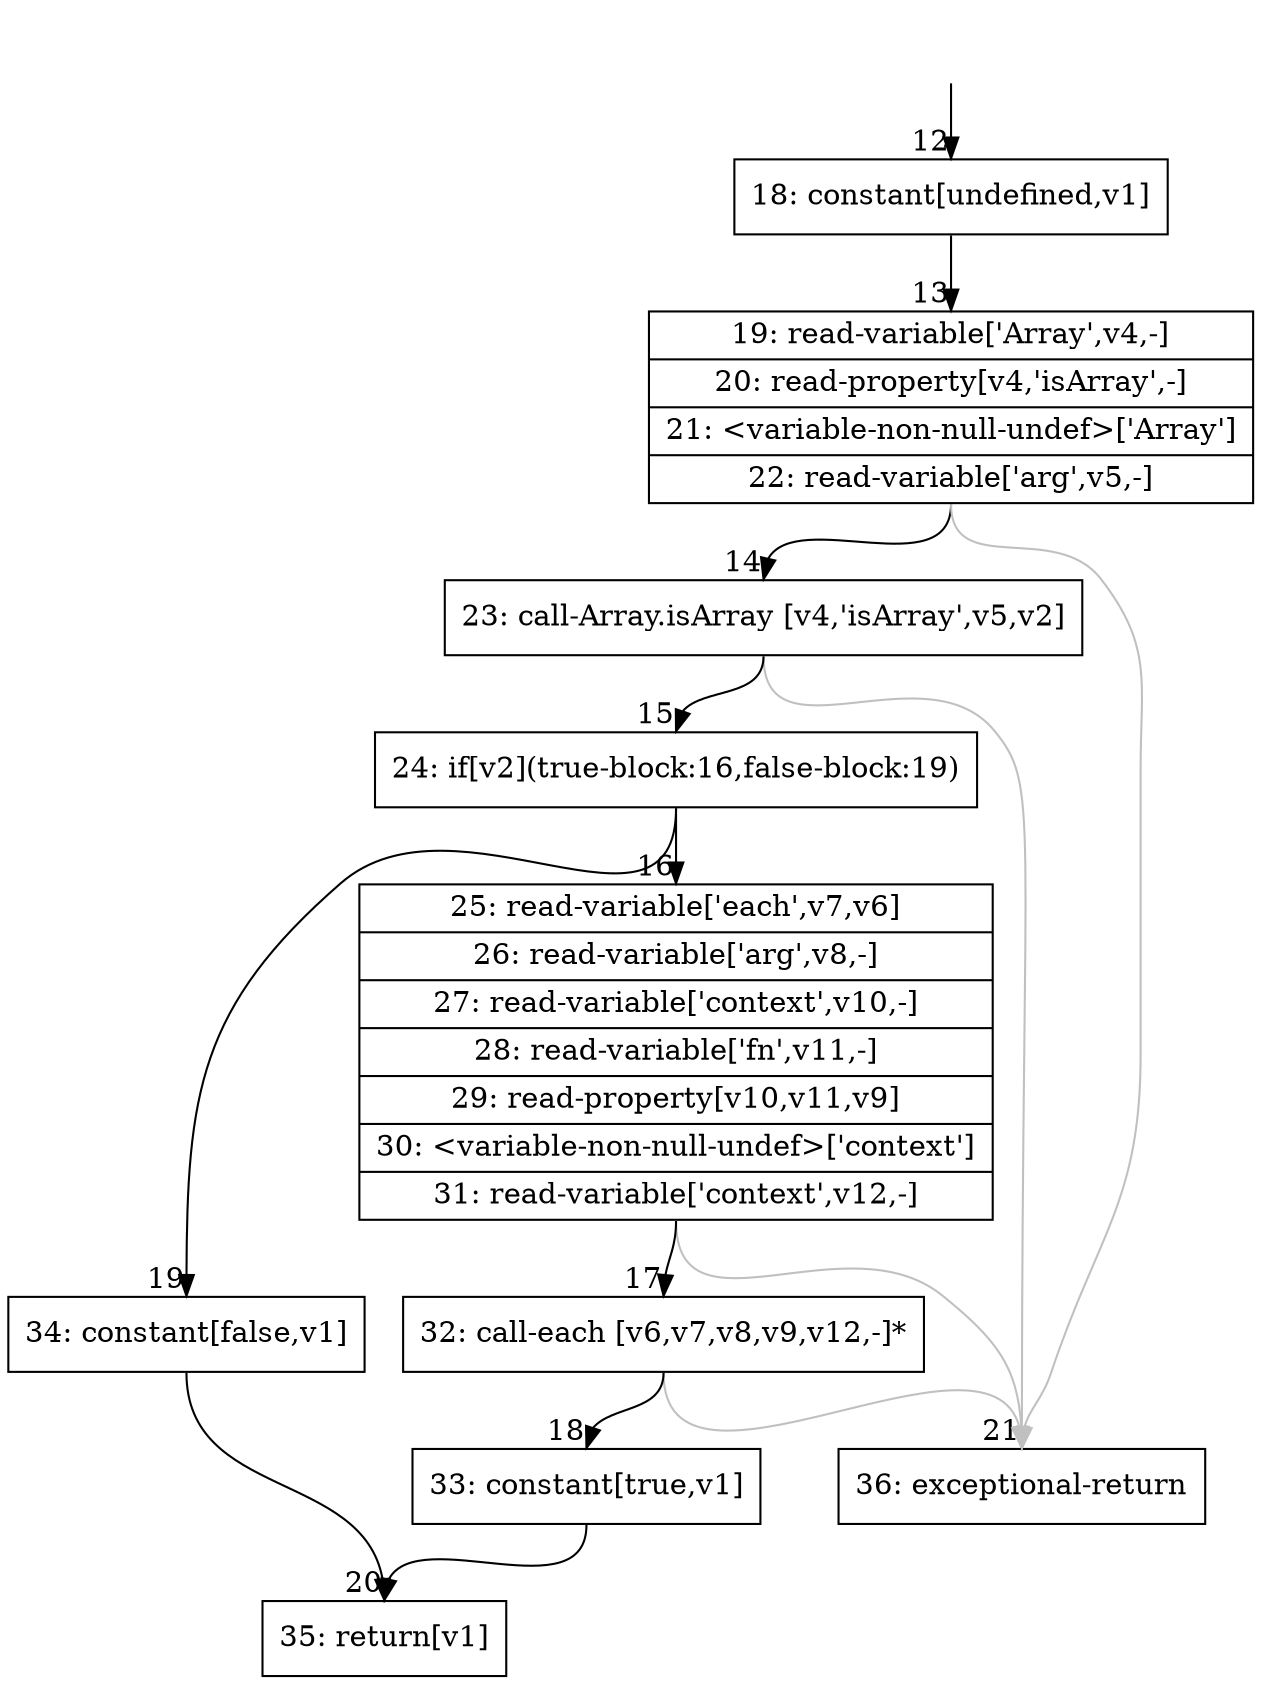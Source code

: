 digraph {
rankdir="TD"
BB_entry3[shape=none,label=""];
BB_entry3 -> BB12 [tailport=s, headport=n, headlabel="    12"]
BB12 [shape=record label="{18: constant[undefined,v1]}" ] 
BB12 -> BB13 [tailport=s, headport=n, headlabel="      13"]
BB13 [shape=record label="{19: read-variable['Array',v4,-]|20: read-property[v4,'isArray',-]|21: \<variable-non-null-undef\>['Array']|22: read-variable['arg',v5,-]}" ] 
BB13 -> BB14 [tailport=s, headport=n, headlabel="      14"]
BB13 -> BB21 [tailport=s, headport=n, color=gray, headlabel="      21"]
BB14 [shape=record label="{23: call-Array.isArray [v4,'isArray',v5,v2]}" ] 
BB14 -> BB15 [tailport=s, headport=n, headlabel="      15"]
BB14 -> BB21 [tailport=s, headport=n, color=gray]
BB15 [shape=record label="{24: if[v2](true-block:16,false-block:19)}" ] 
BB15 -> BB16 [tailport=s, headport=n, headlabel="      16"]
BB15 -> BB19 [tailport=s, headport=n, headlabel="      19"]
BB16 [shape=record label="{25: read-variable['each',v7,v6]|26: read-variable['arg',v8,-]|27: read-variable['context',v10,-]|28: read-variable['fn',v11,-]|29: read-property[v10,v11,v9]|30: \<variable-non-null-undef\>['context']|31: read-variable['context',v12,-]}" ] 
BB16 -> BB17 [tailport=s, headport=n, headlabel="      17"]
BB16 -> BB21 [tailport=s, headport=n, color=gray]
BB17 [shape=record label="{32: call-each [v6,v7,v8,v9,v12,-]*}" ] 
BB17 -> BB18 [tailport=s, headport=n, headlabel="      18"]
BB17 -> BB21 [tailport=s, headport=n, color=gray]
BB18 [shape=record label="{33: constant[true,v1]}" ] 
BB18 -> BB20 [tailport=s, headport=n, headlabel="      20"]
BB19 [shape=record label="{34: constant[false,v1]}" ] 
BB19 -> BB20 [tailport=s, headport=n]
BB20 [shape=record label="{35: return[v1]}" ] 
BB21 [shape=record label="{36: exceptional-return}" ] 
//#$~ 44
}
